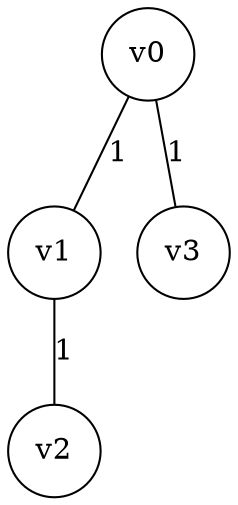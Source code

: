 graph
{
	node [shape=circle, label="v0"] 0;
	node [shape=circle, label="v1"] 1;
	node [shape=circle, label="v2"] 2;
	node [shape=circle, label="v3"] 3;
	0 -- 1 [label="1"]
	0 -- 3 [label="1"]
	1 -- 2 [label="1"]
}
